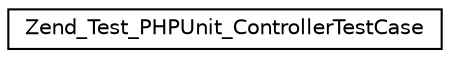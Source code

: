 digraph G
{
  edge [fontname="Helvetica",fontsize="10",labelfontname="Helvetica",labelfontsize="10"];
  node [fontname="Helvetica",fontsize="10",shape=record];
  rankdir="LR";
  Node1 [label="Zend_Test_PHPUnit_ControllerTestCase",height=0.2,width=0.4,color="black", fillcolor="white", style="filled",URL="$class_zend___test___p_h_p_unit___controller_test_case.html"];
}
